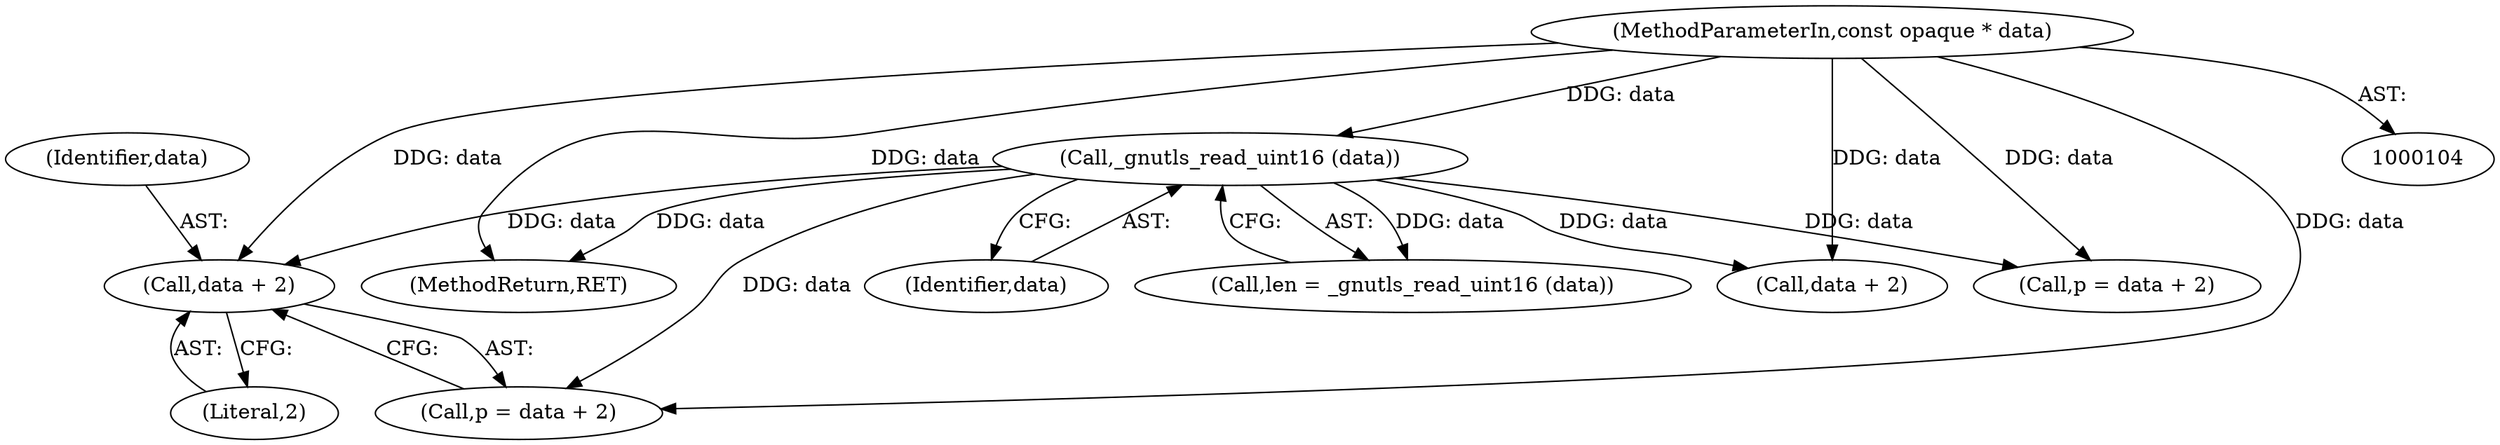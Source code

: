 digraph "0_savannah_bc8102405fda11ea00ca3b42acc4f4bce9d6e97b@pointer" {
"1000196" [label="(Call,data + 2)"];
"1000106" [label="(MethodParameterIn,const opaque * data)"];
"1000136" [label="(Call,_gnutls_read_uint16 (data))"];
"1000235" [label="(MethodReturn,RET)"];
"1000136" [label="(Call,_gnutls_read_uint16 (data))"];
"1000148" [label="(Call,data + 2)"];
"1000146" [label="(Call,p = data + 2)"];
"1000194" [label="(Call,p = data + 2)"];
"1000197" [label="(Identifier,data)"];
"1000198" [label="(Literal,2)"];
"1000106" [label="(MethodParameterIn,const opaque * data)"];
"1000134" [label="(Call,len = _gnutls_read_uint16 (data))"];
"1000137" [label="(Identifier,data)"];
"1000196" [label="(Call,data + 2)"];
"1000196" -> "1000194"  [label="AST: "];
"1000196" -> "1000198"  [label="CFG: "];
"1000197" -> "1000196"  [label="AST: "];
"1000198" -> "1000196"  [label="AST: "];
"1000194" -> "1000196"  [label="CFG: "];
"1000106" -> "1000196"  [label="DDG: data"];
"1000136" -> "1000196"  [label="DDG: data"];
"1000106" -> "1000104"  [label="AST: "];
"1000106" -> "1000235"  [label="DDG: data"];
"1000106" -> "1000136"  [label="DDG: data"];
"1000106" -> "1000146"  [label="DDG: data"];
"1000106" -> "1000148"  [label="DDG: data"];
"1000106" -> "1000194"  [label="DDG: data"];
"1000136" -> "1000134"  [label="AST: "];
"1000136" -> "1000137"  [label="CFG: "];
"1000137" -> "1000136"  [label="AST: "];
"1000134" -> "1000136"  [label="CFG: "];
"1000136" -> "1000235"  [label="DDG: data"];
"1000136" -> "1000134"  [label="DDG: data"];
"1000136" -> "1000146"  [label="DDG: data"];
"1000136" -> "1000148"  [label="DDG: data"];
"1000136" -> "1000194"  [label="DDG: data"];
}
